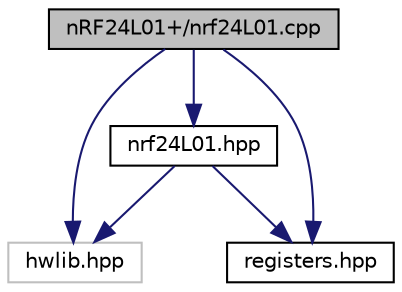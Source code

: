 digraph "nRF24L01+/nrf24L01.cpp"
{
  edge [fontname="Helvetica",fontsize="10",labelfontname="Helvetica",labelfontsize="10"];
  node [fontname="Helvetica",fontsize="10",shape=record];
  Node0 [label="nRF24L01+/nrf24L01.cpp",height=0.2,width=0.4,color="black", fillcolor="grey75", style="filled", fontcolor="black"];
  Node0 -> Node1 [color="midnightblue",fontsize="10",style="solid",fontname="Helvetica"];
  Node1 [label="nrf24L01.hpp",height=0.2,width=0.4,color="black", fillcolor="white", style="filled",URL="$nrf24L01_8hpp.html"];
  Node1 -> Node2 [color="midnightblue",fontsize="10",style="solid",fontname="Helvetica"];
  Node2 [label="hwlib.hpp",height=0.2,width=0.4,color="grey75", fillcolor="white", style="filled"];
  Node1 -> Node3 [color="midnightblue",fontsize="10",style="solid",fontname="Helvetica"];
  Node3 [label="registers.hpp",height=0.2,width=0.4,color="black", fillcolor="white", style="filled",URL="$registers_8hpp.html"];
  Node0 -> Node3 [color="midnightblue",fontsize="10",style="solid",fontname="Helvetica"];
  Node0 -> Node2 [color="midnightblue",fontsize="10",style="solid",fontname="Helvetica"];
}
